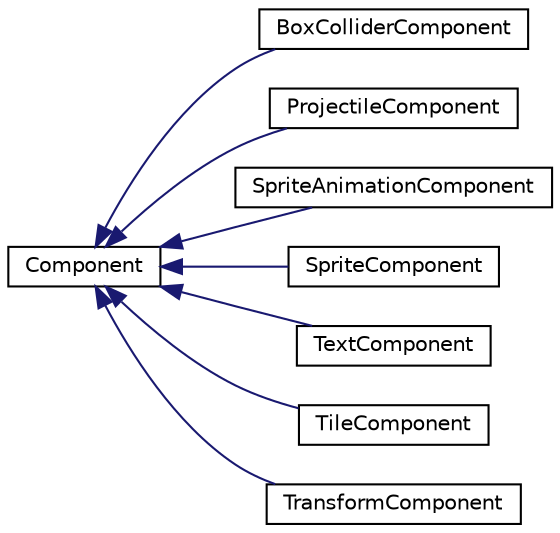 digraph "Graphical Class Hierarchy"
{
  edge [fontname="Helvetica",fontsize="10",labelfontname="Helvetica",labelfontsize="10"];
  node [fontname="Helvetica",fontsize="10",shape=record];
  rankdir="LR";
  Node1 [label="Component",height=0.2,width=0.4,color="black", fillcolor="white", style="filled",URL="$class_component.html",tooltip="Base class for all components. "];
  Node1 -> Node2 [dir="back",color="midnightblue",fontsize="10",style="solid",fontname="Helvetica"];
  Node2 [label="BoxColliderComponent",height=0.2,width=0.4,color="black", fillcolor="white", style="filled",URL="$class_box_collider_component.html"];
  Node1 -> Node3 [dir="back",color="midnightblue",fontsize="10",style="solid",fontname="Helvetica"];
  Node3 [label="ProjectileComponent",height=0.2,width=0.4,color="black", fillcolor="white", style="filled",URL="$class_projectile_component.html"];
  Node1 -> Node4 [dir="back",color="midnightblue",fontsize="10",style="solid",fontname="Helvetica"];
  Node4 [label="SpriteAnimationComponent",height=0.2,width=0.4,color="black", fillcolor="white", style="filled",URL="$class_sprite_animation_component.html"];
  Node1 -> Node5 [dir="back",color="midnightblue",fontsize="10",style="solid",fontname="Helvetica"];
  Node5 [label="SpriteComponent",height=0.2,width=0.4,color="black", fillcolor="white", style="filled",URL="$class_sprite_component.html"];
  Node1 -> Node6 [dir="back",color="midnightblue",fontsize="10",style="solid",fontname="Helvetica"];
  Node6 [label="TextComponent",height=0.2,width=0.4,color="black", fillcolor="white", style="filled",URL="$class_text_component.html"];
  Node1 -> Node7 [dir="back",color="midnightblue",fontsize="10",style="solid",fontname="Helvetica"];
  Node7 [label="TileComponent",height=0.2,width=0.4,color="black", fillcolor="white", style="filled",URL="$class_tile_component.html"];
  Node1 -> Node8 [dir="back",color="midnightblue",fontsize="10",style="solid",fontname="Helvetica"];
  Node8 [label="TransformComponent",height=0.2,width=0.4,color="black", fillcolor="white", style="filled",URL="$class_transform_component.html"];
}
